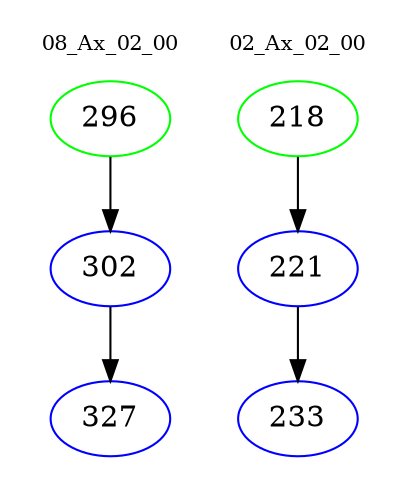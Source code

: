 digraph{
subgraph cluster_0 {
color = white
label = "08_Ax_02_00";
fontsize=10;
T0_296 [label="296", color="green"]
T0_296 -> T0_302 [color="black"]
T0_302 [label="302", color="blue"]
T0_302 -> T0_327 [color="black"]
T0_327 [label="327", color="blue"]
}
subgraph cluster_1 {
color = white
label = "02_Ax_02_00";
fontsize=10;
T1_218 [label="218", color="green"]
T1_218 -> T1_221 [color="black"]
T1_221 [label="221", color="blue"]
T1_221 -> T1_233 [color="black"]
T1_233 [label="233", color="blue"]
}
}
